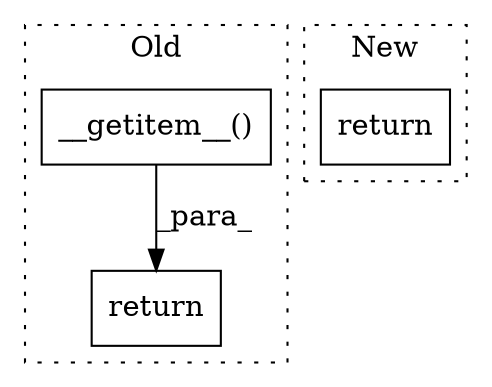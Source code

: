 digraph G {
subgraph cluster0 {
1 [label="__getitem__()" a="75" s="7400,7441" l="37,1" shape="box"];
3 [label="return" a="93" s="7393" l="7" shape="box"];
label = "Old";
style="dotted";
}
subgraph cluster1 {
2 [label="return" a="93" s="9121" l="7" shape="box"];
label = "New";
style="dotted";
}
1 -> 3 [label="_para_"];
}